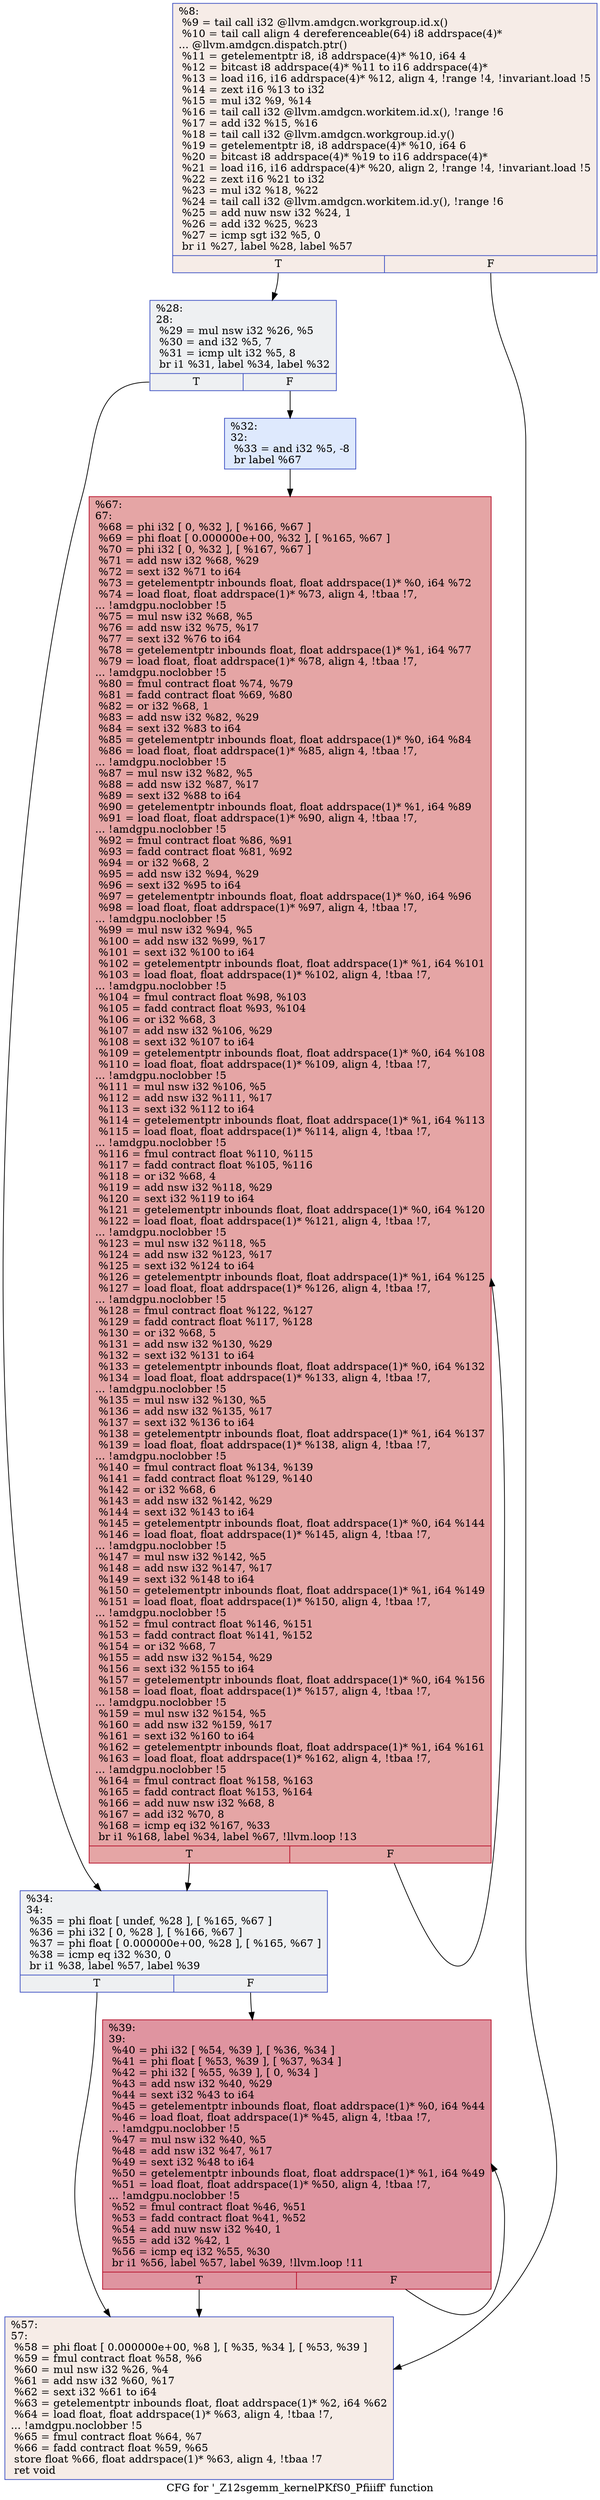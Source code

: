 digraph "CFG for '_Z12sgemm_kernelPKfS0_Pfiiiff' function" {
	label="CFG for '_Z12sgemm_kernelPKfS0_Pfiiiff' function";

	Node0x5174d30 [shape=record,color="#3d50c3ff", style=filled, fillcolor="#ead5c970",label="{%8:\l  %9 = tail call i32 @llvm.amdgcn.workgroup.id.x()\l  %10 = tail call align 4 dereferenceable(64) i8 addrspace(4)*\l... @llvm.amdgcn.dispatch.ptr()\l  %11 = getelementptr i8, i8 addrspace(4)* %10, i64 4\l  %12 = bitcast i8 addrspace(4)* %11 to i16 addrspace(4)*\l  %13 = load i16, i16 addrspace(4)* %12, align 4, !range !4, !invariant.load !5\l  %14 = zext i16 %13 to i32\l  %15 = mul i32 %9, %14\l  %16 = tail call i32 @llvm.amdgcn.workitem.id.x(), !range !6\l  %17 = add i32 %15, %16\l  %18 = tail call i32 @llvm.amdgcn.workgroup.id.y()\l  %19 = getelementptr i8, i8 addrspace(4)* %10, i64 6\l  %20 = bitcast i8 addrspace(4)* %19 to i16 addrspace(4)*\l  %21 = load i16, i16 addrspace(4)* %20, align 2, !range !4, !invariant.load !5\l  %22 = zext i16 %21 to i32\l  %23 = mul i32 %18, %22\l  %24 = tail call i32 @llvm.amdgcn.workitem.id.y(), !range !6\l  %25 = add nuw nsw i32 %24, 1\l  %26 = add i32 %25, %23\l  %27 = icmp sgt i32 %5, 0\l  br i1 %27, label %28, label %57\l|{<s0>T|<s1>F}}"];
	Node0x5174d30:s0 -> Node0x51786f0;
	Node0x5174d30:s1 -> Node0x5178780;
	Node0x51786f0 [shape=record,color="#3d50c3ff", style=filled, fillcolor="#d9dce170",label="{%28:\l28:                                               \l  %29 = mul nsw i32 %26, %5\l  %30 = and i32 %5, 7\l  %31 = icmp ult i32 %5, 8\l  br i1 %31, label %34, label %32\l|{<s0>T|<s1>F}}"];
	Node0x51786f0:s0 -> Node0x5178ad0;
	Node0x51786f0:s1 -> Node0x5178b20;
	Node0x5178b20 [shape=record,color="#3d50c3ff", style=filled, fillcolor="#b5cdfa70",label="{%32:\l32:                                               \l  %33 = and i32 %5, -8\l  br label %67\l}"];
	Node0x5178b20 -> Node0x5176b80;
	Node0x5178ad0 [shape=record,color="#3d50c3ff", style=filled, fillcolor="#d9dce170",label="{%34:\l34:                                               \l  %35 = phi float [ undef, %28 ], [ %165, %67 ]\l  %36 = phi i32 [ 0, %28 ], [ %166, %67 ]\l  %37 = phi float [ 0.000000e+00, %28 ], [ %165, %67 ]\l  %38 = icmp eq i32 %30, 0\l  br i1 %38, label %57, label %39\l|{<s0>T|<s1>F}}"];
	Node0x5178ad0:s0 -> Node0x5178780;
	Node0x5178ad0:s1 -> Node0x517a090;
	Node0x517a090 [shape=record,color="#b70d28ff", style=filled, fillcolor="#b70d2870",label="{%39:\l39:                                               \l  %40 = phi i32 [ %54, %39 ], [ %36, %34 ]\l  %41 = phi float [ %53, %39 ], [ %37, %34 ]\l  %42 = phi i32 [ %55, %39 ], [ 0, %34 ]\l  %43 = add nsw i32 %40, %29\l  %44 = sext i32 %43 to i64\l  %45 = getelementptr inbounds float, float addrspace(1)* %0, i64 %44\l  %46 = load float, float addrspace(1)* %45, align 4, !tbaa !7,\l... !amdgpu.noclobber !5\l  %47 = mul nsw i32 %40, %5\l  %48 = add nsw i32 %47, %17\l  %49 = sext i32 %48 to i64\l  %50 = getelementptr inbounds float, float addrspace(1)* %1, i64 %49\l  %51 = load float, float addrspace(1)* %50, align 4, !tbaa !7,\l... !amdgpu.noclobber !5\l  %52 = fmul contract float %46, %51\l  %53 = fadd contract float %41, %52\l  %54 = add nuw nsw i32 %40, 1\l  %55 = add i32 %42, 1\l  %56 = icmp eq i32 %55, %30\l  br i1 %56, label %57, label %39, !llvm.loop !11\l|{<s0>T|<s1>F}}"];
	Node0x517a090:s0 -> Node0x5178780;
	Node0x517a090:s1 -> Node0x517a090;
	Node0x5178780 [shape=record,color="#3d50c3ff", style=filled, fillcolor="#ead5c970",label="{%57:\l57:                                               \l  %58 = phi float [ 0.000000e+00, %8 ], [ %35, %34 ], [ %53, %39 ]\l  %59 = fmul contract float %58, %6\l  %60 = mul nsw i32 %26, %4\l  %61 = add nsw i32 %60, %17\l  %62 = sext i32 %61 to i64\l  %63 = getelementptr inbounds float, float addrspace(1)* %2, i64 %62\l  %64 = load float, float addrspace(1)* %63, align 4, !tbaa !7,\l... !amdgpu.noclobber !5\l  %65 = fmul contract float %64, %7\l  %66 = fadd contract float %59, %65\l  store float %66, float addrspace(1)* %63, align 4, !tbaa !7\l  ret void\l}"];
	Node0x5176b80 [shape=record,color="#b70d28ff", style=filled, fillcolor="#c5333470",label="{%67:\l67:                                               \l  %68 = phi i32 [ 0, %32 ], [ %166, %67 ]\l  %69 = phi float [ 0.000000e+00, %32 ], [ %165, %67 ]\l  %70 = phi i32 [ 0, %32 ], [ %167, %67 ]\l  %71 = add nsw i32 %68, %29\l  %72 = sext i32 %71 to i64\l  %73 = getelementptr inbounds float, float addrspace(1)* %0, i64 %72\l  %74 = load float, float addrspace(1)* %73, align 4, !tbaa !7,\l... !amdgpu.noclobber !5\l  %75 = mul nsw i32 %68, %5\l  %76 = add nsw i32 %75, %17\l  %77 = sext i32 %76 to i64\l  %78 = getelementptr inbounds float, float addrspace(1)* %1, i64 %77\l  %79 = load float, float addrspace(1)* %78, align 4, !tbaa !7,\l... !amdgpu.noclobber !5\l  %80 = fmul contract float %74, %79\l  %81 = fadd contract float %69, %80\l  %82 = or i32 %68, 1\l  %83 = add nsw i32 %82, %29\l  %84 = sext i32 %83 to i64\l  %85 = getelementptr inbounds float, float addrspace(1)* %0, i64 %84\l  %86 = load float, float addrspace(1)* %85, align 4, !tbaa !7,\l... !amdgpu.noclobber !5\l  %87 = mul nsw i32 %82, %5\l  %88 = add nsw i32 %87, %17\l  %89 = sext i32 %88 to i64\l  %90 = getelementptr inbounds float, float addrspace(1)* %1, i64 %89\l  %91 = load float, float addrspace(1)* %90, align 4, !tbaa !7,\l... !amdgpu.noclobber !5\l  %92 = fmul contract float %86, %91\l  %93 = fadd contract float %81, %92\l  %94 = or i32 %68, 2\l  %95 = add nsw i32 %94, %29\l  %96 = sext i32 %95 to i64\l  %97 = getelementptr inbounds float, float addrspace(1)* %0, i64 %96\l  %98 = load float, float addrspace(1)* %97, align 4, !tbaa !7,\l... !amdgpu.noclobber !5\l  %99 = mul nsw i32 %94, %5\l  %100 = add nsw i32 %99, %17\l  %101 = sext i32 %100 to i64\l  %102 = getelementptr inbounds float, float addrspace(1)* %1, i64 %101\l  %103 = load float, float addrspace(1)* %102, align 4, !tbaa !7,\l... !amdgpu.noclobber !5\l  %104 = fmul contract float %98, %103\l  %105 = fadd contract float %93, %104\l  %106 = or i32 %68, 3\l  %107 = add nsw i32 %106, %29\l  %108 = sext i32 %107 to i64\l  %109 = getelementptr inbounds float, float addrspace(1)* %0, i64 %108\l  %110 = load float, float addrspace(1)* %109, align 4, !tbaa !7,\l... !amdgpu.noclobber !5\l  %111 = mul nsw i32 %106, %5\l  %112 = add nsw i32 %111, %17\l  %113 = sext i32 %112 to i64\l  %114 = getelementptr inbounds float, float addrspace(1)* %1, i64 %113\l  %115 = load float, float addrspace(1)* %114, align 4, !tbaa !7,\l... !amdgpu.noclobber !5\l  %116 = fmul contract float %110, %115\l  %117 = fadd contract float %105, %116\l  %118 = or i32 %68, 4\l  %119 = add nsw i32 %118, %29\l  %120 = sext i32 %119 to i64\l  %121 = getelementptr inbounds float, float addrspace(1)* %0, i64 %120\l  %122 = load float, float addrspace(1)* %121, align 4, !tbaa !7,\l... !amdgpu.noclobber !5\l  %123 = mul nsw i32 %118, %5\l  %124 = add nsw i32 %123, %17\l  %125 = sext i32 %124 to i64\l  %126 = getelementptr inbounds float, float addrspace(1)* %1, i64 %125\l  %127 = load float, float addrspace(1)* %126, align 4, !tbaa !7,\l... !amdgpu.noclobber !5\l  %128 = fmul contract float %122, %127\l  %129 = fadd contract float %117, %128\l  %130 = or i32 %68, 5\l  %131 = add nsw i32 %130, %29\l  %132 = sext i32 %131 to i64\l  %133 = getelementptr inbounds float, float addrspace(1)* %0, i64 %132\l  %134 = load float, float addrspace(1)* %133, align 4, !tbaa !7,\l... !amdgpu.noclobber !5\l  %135 = mul nsw i32 %130, %5\l  %136 = add nsw i32 %135, %17\l  %137 = sext i32 %136 to i64\l  %138 = getelementptr inbounds float, float addrspace(1)* %1, i64 %137\l  %139 = load float, float addrspace(1)* %138, align 4, !tbaa !7,\l... !amdgpu.noclobber !5\l  %140 = fmul contract float %134, %139\l  %141 = fadd contract float %129, %140\l  %142 = or i32 %68, 6\l  %143 = add nsw i32 %142, %29\l  %144 = sext i32 %143 to i64\l  %145 = getelementptr inbounds float, float addrspace(1)* %0, i64 %144\l  %146 = load float, float addrspace(1)* %145, align 4, !tbaa !7,\l... !amdgpu.noclobber !5\l  %147 = mul nsw i32 %142, %5\l  %148 = add nsw i32 %147, %17\l  %149 = sext i32 %148 to i64\l  %150 = getelementptr inbounds float, float addrspace(1)* %1, i64 %149\l  %151 = load float, float addrspace(1)* %150, align 4, !tbaa !7,\l... !amdgpu.noclobber !5\l  %152 = fmul contract float %146, %151\l  %153 = fadd contract float %141, %152\l  %154 = or i32 %68, 7\l  %155 = add nsw i32 %154, %29\l  %156 = sext i32 %155 to i64\l  %157 = getelementptr inbounds float, float addrspace(1)* %0, i64 %156\l  %158 = load float, float addrspace(1)* %157, align 4, !tbaa !7,\l... !amdgpu.noclobber !5\l  %159 = mul nsw i32 %154, %5\l  %160 = add nsw i32 %159, %17\l  %161 = sext i32 %160 to i64\l  %162 = getelementptr inbounds float, float addrspace(1)* %1, i64 %161\l  %163 = load float, float addrspace(1)* %162, align 4, !tbaa !7,\l... !amdgpu.noclobber !5\l  %164 = fmul contract float %158, %163\l  %165 = fadd contract float %153, %164\l  %166 = add nuw nsw i32 %68, 8\l  %167 = add i32 %70, 8\l  %168 = icmp eq i32 %167, %33\l  br i1 %168, label %34, label %67, !llvm.loop !13\l|{<s0>T|<s1>F}}"];
	Node0x5176b80:s0 -> Node0x5178ad0;
	Node0x5176b80:s1 -> Node0x5176b80;
}
